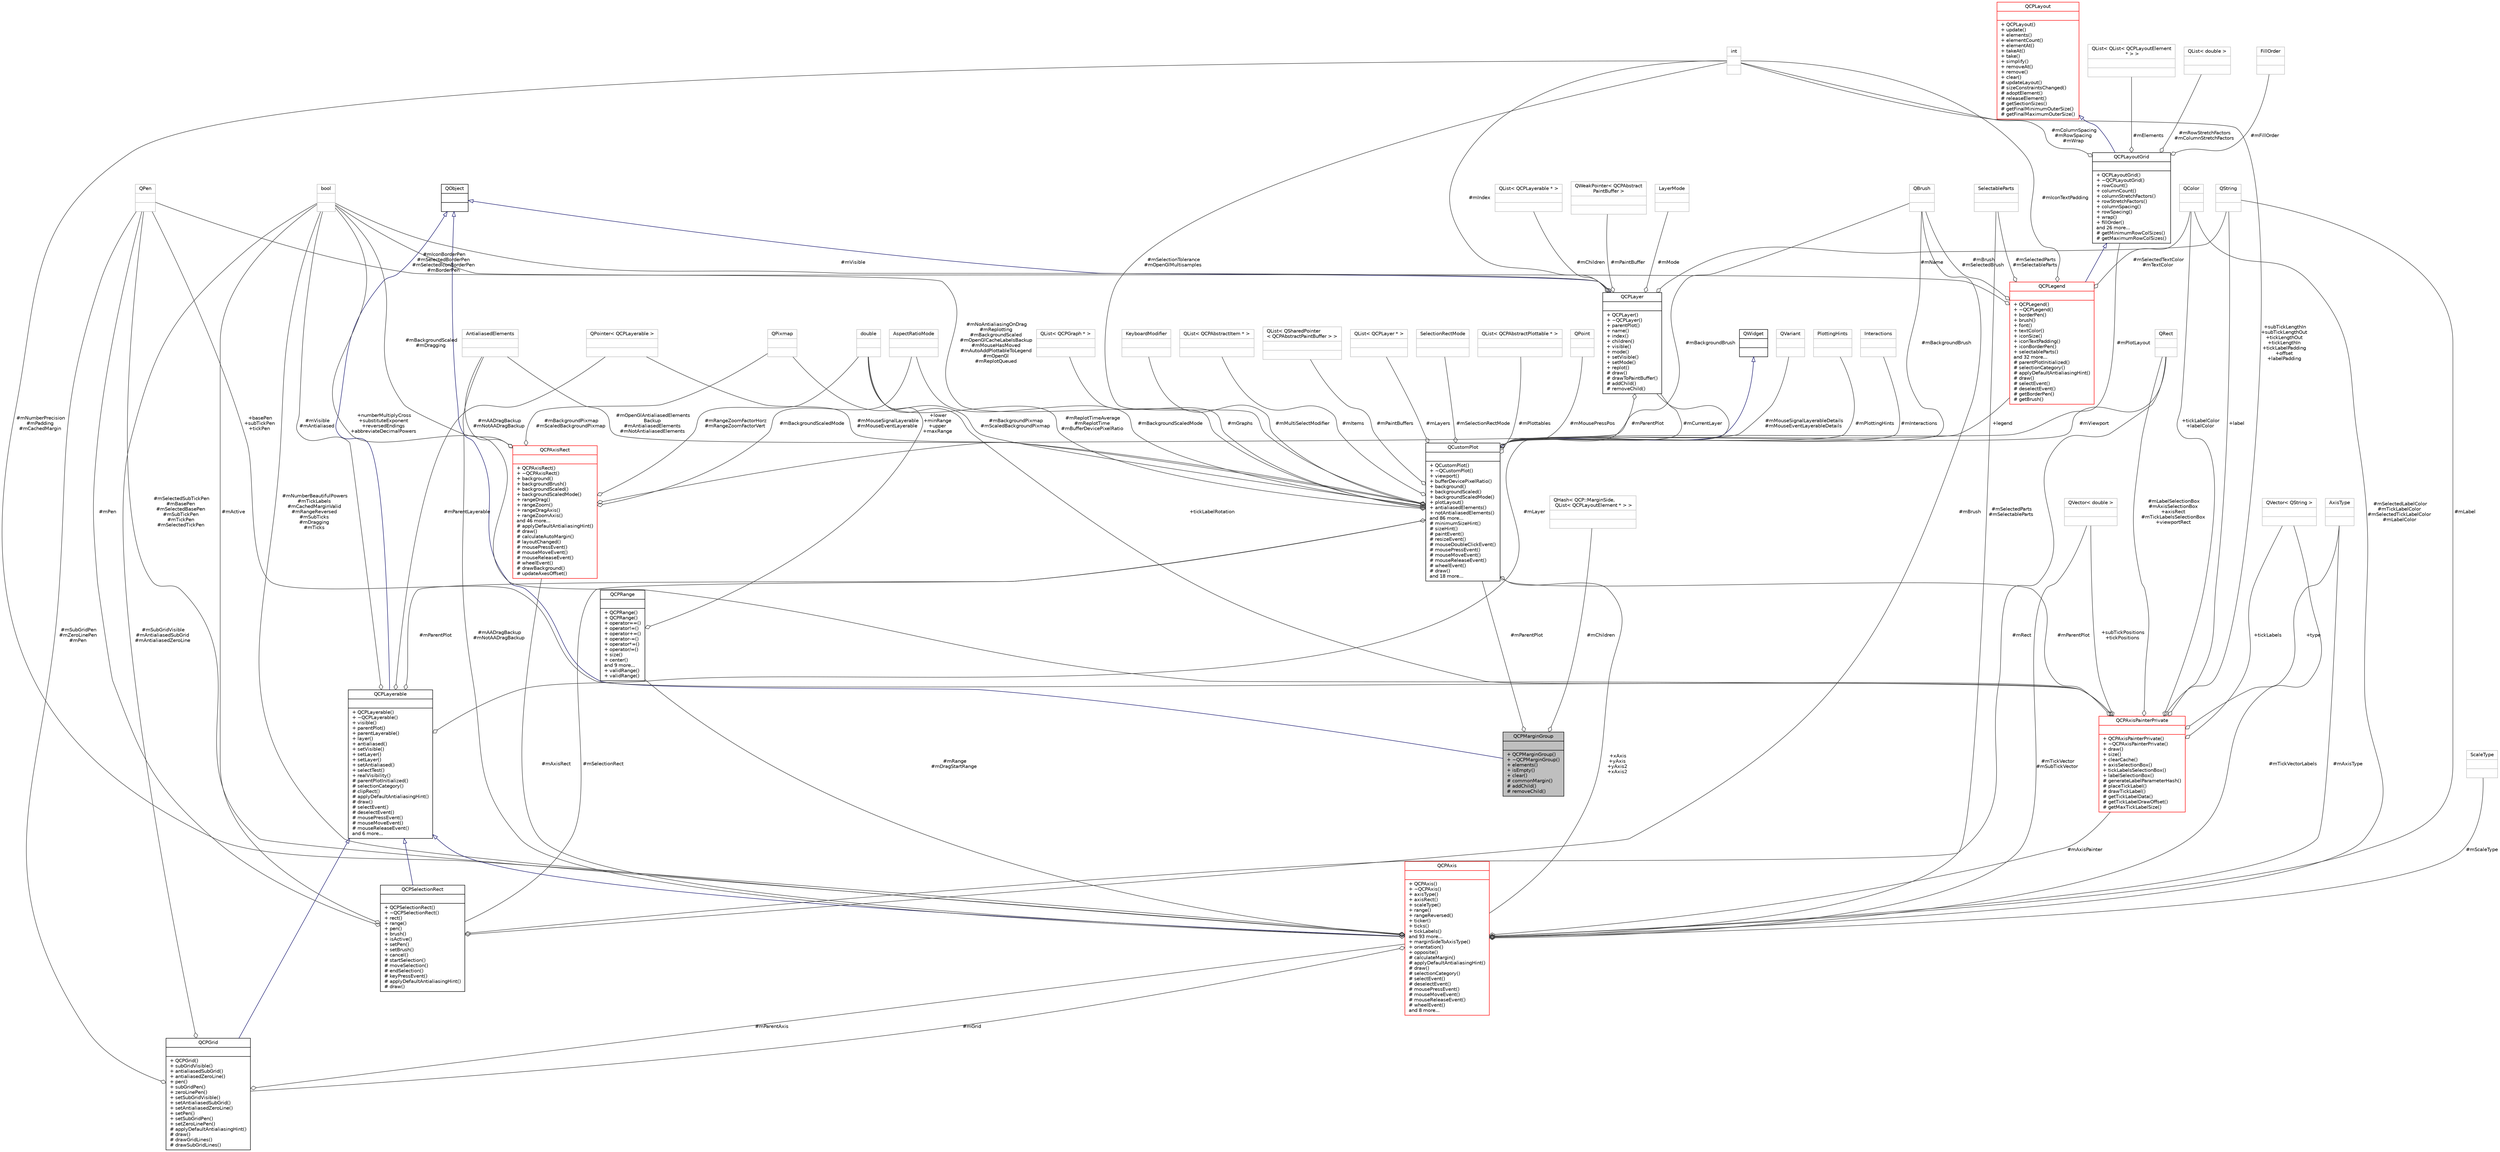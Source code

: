 digraph "QCPMarginGroup"
{
 // LATEX_PDF_SIZE
  edge [fontname="Helvetica",fontsize="10",labelfontname="Helvetica",labelfontsize="10"];
  node [fontname="Helvetica",fontsize="10",shape=record];
  Node1 [label="{QCPMarginGroup\n||+ QCPMarginGroup()\l+ ~QCPMarginGroup()\l+ elements()\l+ isEmpty()\l+ clear()\l# commonMargin()\l# addChild()\l# removeChild()\l}",height=0.2,width=0.4,color="black", fillcolor="grey75", style="filled", fontcolor="black",tooltip="A margin group allows synchronization of margin sides if working with multiple layout elements."];
  Node2 -> Node1 [dir="back",color="midnightblue",fontsize="10",style="solid",arrowtail="onormal",fontname="Helvetica"];
  Node2 [label="{QObject\n||}",height=0.2,width=0.4,color="black", fillcolor="white", style="filled",URL="$classQObject.html",tooltip=" "];
  Node3 -> Node1 [color="grey25",fontsize="10",style="solid",label=" #mParentPlot" ,arrowhead="odiamond",fontname="Helvetica"];
  Node3 [label="{QCustomPlot\n||+ QCustomPlot()\l+ ~QCustomPlot()\l+ viewport()\l+ bufferDevicePixelRatio()\l+ background()\l+ backgroundScaled()\l+ backgroundScaledMode()\l+ plotLayout()\l+ antialiasedElements()\l+ notAntialiasedElements()\land 86 more...\l# minimumSizeHint()\l# sizeHint()\l# paintEvent()\l# resizeEvent()\l# mouseDoubleClickEvent()\l# mousePressEvent()\l# mouseMoveEvent()\l# mouseReleaseEvent()\l# wheelEvent()\l# draw()\land 18 more...\l}",height=0.2,width=0.4,color="black", fillcolor="white", style="filled",URL="$classQCustomPlot.html",tooltip="The central class of the library. This is the QWidget which displays the plot and interacts with the ..."];
  Node4 -> Node3 [dir="back",color="midnightblue",fontsize="10",style="solid",arrowtail="onormal",fontname="Helvetica"];
  Node4 [label="{QWidget\n||}",height=0.2,width=0.4,color="black", fillcolor="white", style="filled",URL="$classQWidget.html",tooltip=" "];
  Node5 -> Node3 [color="grey25",fontsize="10",style="solid",label=" #mCurrentLayer" ,arrowhead="odiamond",fontname="Helvetica"];
  Node5 [label="{QCPLayer\n||+ QCPLayer()\l+ ~QCPLayer()\l+ parentPlot()\l+ name()\l+ index()\l+ children()\l+ visible()\l+ mode()\l+ setVisible()\l+ setMode()\l+ replot()\l# draw()\l# drawToPaintBuffer()\l# addChild()\l# removeChild()\l}",height=0.2,width=0.4,color="black", fillcolor="white", style="filled",URL="$classQCPLayer.html",tooltip="A layer that may contain objects, to control the rendering order."];
  Node2 -> Node5 [dir="back",color="midnightblue",fontsize="10",style="solid",arrowtail="onormal",fontname="Helvetica"];
  Node6 -> Node5 [color="grey25",fontsize="10",style="solid",label=" #mName" ,arrowhead="odiamond",fontname="Helvetica"];
  Node6 [label="{QString\n||}",height=0.2,width=0.4,color="grey75", fillcolor="white", style="filled",tooltip=" "];
  Node7 -> Node5 [color="grey25",fontsize="10",style="solid",label=" #mIndex" ,arrowhead="odiamond",fontname="Helvetica"];
  Node7 [label="{int\n||}",height=0.2,width=0.4,color="grey75", fillcolor="white", style="filled",tooltip=" "];
  Node8 -> Node5 [color="grey25",fontsize="10",style="solid",label=" #mPaintBuffer" ,arrowhead="odiamond",fontname="Helvetica"];
  Node8 [label="{QWeakPointer\< QCPAbstract\lPaintBuffer \>\n||}",height=0.2,width=0.4,color="grey75", fillcolor="white", style="filled",tooltip=" "];
  Node9 -> Node5 [color="grey25",fontsize="10",style="solid",label=" #mVisible" ,arrowhead="odiamond",fontname="Helvetica"];
  Node9 [label="{bool\n||}",height=0.2,width=0.4,color="grey75", fillcolor="white", style="filled",tooltip=" "];
  Node3 -> Node5 [color="grey25",fontsize="10",style="solid",label=" #mParentPlot" ,arrowhead="odiamond",fontname="Helvetica"];
  Node10 -> Node5 [color="grey25",fontsize="10",style="solid",label=" #mMode" ,arrowhead="odiamond",fontname="Helvetica"];
  Node10 [label="{LayerMode\n||}",height=0.2,width=0.4,color="grey75", fillcolor="white", style="filled",tooltip=" "];
  Node11 -> Node5 [color="grey25",fontsize="10",style="solid",label=" #mChildren" ,arrowhead="odiamond",fontname="Helvetica"];
  Node11 [label="{QList\< QCPLayerable * \>\n||}",height=0.2,width=0.4,color="grey75", fillcolor="white", style="filled",tooltip=" "];
  Node12 -> Node3 [color="grey25",fontsize="10",style="solid",label=" #mPlotLayout" ,arrowhead="odiamond",fontname="Helvetica"];
  Node12 [label="{QCPLayoutGrid\n||+ QCPLayoutGrid()\l+ ~QCPLayoutGrid()\l+ rowCount()\l+ columnCount()\l+ columnStretchFactors()\l+ rowStretchFactors()\l+ columnSpacing()\l+ rowSpacing()\l+ wrap()\l+ fillOrder()\land 26 more...\l# getMinimumRowColSizes()\l# getMaximumRowColSizes()\l}",height=0.2,width=0.4,color="black", fillcolor="white", style="filled",URL="$classQCPLayoutGrid.html",tooltip="A layout that arranges child elements in a grid."];
  Node13 -> Node12 [dir="back",color="midnightblue",fontsize="10",style="solid",arrowtail="onormal",fontname="Helvetica"];
  Node13 [label="{QCPLayout\n||+ QCPLayout()\l+ update()\l+ elements()\l+ elementCount()\l+ elementAt()\l+ takeAt()\l+ take()\l+ simplify()\l+ removeAt()\l+ remove()\l+ clear()\l# updateLayout()\l# sizeConstraintsChanged()\l# adoptElement()\l# releaseElement()\l# getSectionSizes()\l# getFinalMinimumOuterSize()\l# getFinalMaximumOuterSize()\l}",height=0.2,width=0.4,color="red", fillcolor="white", style="filled",URL="$classQCPLayout.html",tooltip="The abstract base class for layouts."];
  Node23 -> Node12 [color="grey25",fontsize="10",style="solid",label=" #mElements" ,arrowhead="odiamond",fontname="Helvetica"];
  Node23 [label="{QList\< QList\< QCPLayoutElement\l * \> \>\n||}",height=0.2,width=0.4,color="grey75", fillcolor="white", style="filled",tooltip=" "];
  Node24 -> Node12 [color="grey25",fontsize="10",style="solid",label=" #mRowStretchFactors\n#mColumnStretchFactors" ,arrowhead="odiamond",fontname="Helvetica"];
  Node24 [label="{QList\< double \>\n||}",height=0.2,width=0.4,color="grey75", fillcolor="white", style="filled",tooltip=" "];
  Node7 -> Node12 [color="grey25",fontsize="10",style="solid",label=" #mColumnSpacing\n#mRowSpacing\n#mWrap" ,arrowhead="odiamond",fontname="Helvetica"];
  Node25 -> Node12 [color="grey25",fontsize="10",style="solid",label=" #mFillOrder" ,arrowhead="odiamond",fontname="Helvetica"];
  Node25 [label="{FillOrder\n||}",height=0.2,width=0.4,color="grey75", fillcolor="white", style="filled",tooltip=" "];
  Node26 -> Node3 [color="grey25",fontsize="10",style="solid",label=" #mMouseSignalLayerableDetails\n#mMouseEventLayerableDetails" ,arrowhead="odiamond",fontname="Helvetica"];
  Node26 [label="{QVariant\n||}",height=0.2,width=0.4,color="grey75", fillcolor="white", style="filled",tooltip=" "];
  Node27 -> Node3 [color="grey25",fontsize="10",style="solid",label=" #mPlottingHints" ,arrowhead="odiamond",fontname="Helvetica"];
  Node27 [label="{PlottingHints\n||}",height=0.2,width=0.4,color="grey75", fillcolor="white", style="filled",tooltip=" "];
  Node28 -> Node3 [color="grey25",fontsize="10",style="solid",label=" #mInteractions" ,arrowhead="odiamond",fontname="Helvetica"];
  Node28 [label="{Interactions\n||}",height=0.2,width=0.4,color="grey75", fillcolor="white", style="filled",tooltip=" "];
  Node29 -> Node3 [color="grey25",fontsize="10",style="solid",label=" #mReplotTimeAverage\n#mReplotTime\n#mBufferDevicePixelRatio" ,arrowhead="odiamond",fontname="Helvetica"];
  Node29 [label="{double\n||}",height=0.2,width=0.4,color="grey75", fillcolor="white", style="filled",tooltip=" "];
  Node30 -> Node3 [color="grey25",fontsize="10",style="solid",label=" #mSelectionRect" ,arrowhead="odiamond",fontname="Helvetica"];
  Node30 [label="{QCPSelectionRect\n||+ QCPSelectionRect()\l+ ~QCPSelectionRect()\l+ rect()\l+ range()\l+ pen()\l+ brush()\l+ isActive()\l+ setPen()\l+ setBrush()\l+ cancel()\l# startSelection()\l# moveSelection()\l# endSelection()\l# keyPressEvent()\l# applyDefaultAntialiasingHint()\l# draw()\l}",height=0.2,width=0.4,color="black", fillcolor="white", style="filled",URL="$classQCPSelectionRect.html",tooltip="Provides rect/rubber-band data selection and range zoom interaction."];
  Node15 -> Node30 [dir="back",color="midnightblue",fontsize="10",style="solid",arrowtail="onormal",fontname="Helvetica"];
  Node15 [label="{QCPLayerable\n||+ QCPLayerable()\l+ ~QCPLayerable()\l+ visible()\l+ parentPlot()\l+ parentLayerable()\l+ layer()\l+ antialiased()\l+ setVisible()\l+ setLayer()\l+ setLayer()\l+ setAntialiased()\l+ selectTest()\l+ realVisibility()\l# parentPlotInitialized()\l# selectionCategory()\l# clipRect()\l# applyDefaultAntialiasingHint()\l# draw()\l# selectEvent()\l# deselectEvent()\l# mousePressEvent()\l# mouseMoveEvent()\l# mouseReleaseEvent()\land 6 more...\l}",height=0.2,width=0.4,color="black", fillcolor="white", style="filled",URL="$classQCPLayerable.html",tooltip="Base class for all drawable objects."];
  Node2 -> Node15 [dir="back",color="midnightblue",fontsize="10",style="solid",arrowtail="onormal",fontname="Helvetica"];
  Node5 -> Node15 [color="grey25",fontsize="10",style="solid",label=" #mLayer" ,arrowhead="odiamond",fontname="Helvetica"];
  Node16 -> Node15 [color="grey25",fontsize="10",style="solid",label=" #mParentLayerable" ,arrowhead="odiamond",fontname="Helvetica"];
  Node16 [label="{QPointer\< QCPLayerable \>\n||}",height=0.2,width=0.4,color="grey75", fillcolor="white", style="filled",tooltip=" "];
  Node9 -> Node15 [color="grey25",fontsize="10",style="solid",label=" #mVisible\n#mAntialiased" ,arrowhead="odiamond",fontname="Helvetica"];
  Node3 -> Node15 [color="grey25",fontsize="10",style="solid",label=" #mParentPlot" ,arrowhead="odiamond",fontname="Helvetica"];
  Node31 -> Node30 [color="grey25",fontsize="10",style="solid",label=" #mPen" ,arrowhead="odiamond",fontname="Helvetica"];
  Node31 [label="{QPen\n||}",height=0.2,width=0.4,color="grey75", fillcolor="white", style="filled",tooltip=" "];
  Node9 -> Node30 [color="grey25",fontsize="10",style="solid",label=" #mActive" ,arrowhead="odiamond",fontname="Helvetica"];
  Node32 -> Node30 [color="grey25",fontsize="10",style="solid",label=" #mBrush" ,arrowhead="odiamond",fontname="Helvetica"];
  Node32 [label="{QBrush\n||}",height=0.2,width=0.4,color="grey75", fillcolor="white", style="filled",tooltip=" "];
  Node21 -> Node30 [color="grey25",fontsize="10",style="solid",label=" #mRect" ,arrowhead="odiamond",fontname="Helvetica"];
  Node21 [label="{QRect\n||}",height=0.2,width=0.4,color="grey75", fillcolor="white", style="filled",tooltip=" "];
  Node33 -> Node3 [color="grey25",fontsize="10",style="solid",label=" #mGraphs" ,arrowhead="odiamond",fontname="Helvetica"];
  Node33 [label="{QList\< QCPGraph * \>\n||}",height=0.2,width=0.4,color="grey75", fillcolor="white", style="filled",tooltip=" "];
  Node34 -> Node3 [color="grey25",fontsize="10",style="solid",label=" #mMultiSelectModifier" ,arrowhead="odiamond",fontname="Helvetica"];
  Node34 [label="{KeyboardModifier\n||}",height=0.2,width=0.4,color="grey75", fillcolor="white", style="filled",tooltip=" "];
  Node35 -> Node3 [color="grey25",fontsize="10",style="solid",label=" #mItems" ,arrowhead="odiamond",fontname="Helvetica"];
  Node35 [label="{QList\< QCPAbstractItem * \>\n||}",height=0.2,width=0.4,color="grey75", fillcolor="white", style="filled",tooltip=" "];
  Node36 -> Node3 [color="grey25",fontsize="10",style="solid",label=" #mPaintBuffers" ,arrowhead="odiamond",fontname="Helvetica"];
  Node36 [label="{QList\< QSharedPointer\l\< QCPAbstractPaintBuffer \> \>\n||}",height=0.2,width=0.4,color="grey75", fillcolor="white", style="filled",tooltip=" "];
  Node37 -> Node3 [color="grey25",fontsize="10",style="solid",label=" +xAxis\n+yAxis\n+yAxis2\n+xAxis2" ,arrowhead="odiamond",fontname="Helvetica"];
  Node37 [label="{QCPAxis\n||+ QCPAxis()\l+ ~QCPAxis()\l+ axisType()\l+ axisRect()\l+ scaleType()\l+ range()\l+ rangeReversed()\l+ ticker()\l+ ticks()\l+ tickLabels()\land 93 more...\l+ marginSideToAxisType()\l+ orientation()\l+ opposite()\l# calculateMargin()\l# applyDefaultAntialiasingHint()\l# draw()\l# selectionCategory()\l# selectEvent()\l# deselectEvent()\l# mousePressEvent()\l# mouseMoveEvent()\l# mouseReleaseEvent()\l# wheelEvent()\land 8 more...\l}",height=0.2,width=0.4,color="red", fillcolor="white", style="filled",URL="$classQCPAxis.html",tooltip="Manages a single axis inside a QCustomPlot."];
  Node15 -> Node37 [dir="back",color="midnightblue",fontsize="10",style="solid",arrowtail="onormal",fontname="Helvetica"];
  Node38 -> Node37 [color="grey25",fontsize="10",style="solid",label=" #mScaleType" ,arrowhead="odiamond",fontname="Helvetica"];
  Node38 [label="{ScaleType\n||}",height=0.2,width=0.4,color="grey75", fillcolor="white", style="filled",tooltip=" "];
  Node39 -> Node37 [color="grey25",fontsize="10",style="solid",label=" #mSelectedParts\n#mSelectableParts" ,arrowhead="odiamond",fontname="Helvetica"];
  Node39 [label="{SelectableParts\n||}",height=0.2,width=0.4,color="grey75", fillcolor="white", style="filled",tooltip=" "];
  Node40 -> Node37 [color="grey25",fontsize="10",style="solid",label=" #mTickVectorLabels" ,arrowhead="odiamond",fontname="Helvetica"];
  Node40 [label="{QVector\< QString \>\n||}",height=0.2,width=0.4,color="grey75", fillcolor="white", style="filled",tooltip=" "];
  Node41 -> Node37 [color="grey25",fontsize="10",style="solid",label=" #mRange\n#mDragStartRange" ,arrowhead="odiamond",fontname="Helvetica"];
  Node41 [label="{QCPRange\n||+ QCPRange()\l+ QCPRange()\l+ operator==()\l+ operator!=()\l+ operator+=()\l+ operator-=()\l+ operator*=()\l+ operator/=()\l+ size()\l+ center()\land 9 more...\l+ validRange()\l+ validRange()\l}",height=0.2,width=0.4,color="black", fillcolor="white", style="filled",URL="$classQCPRange.html",tooltip="Represents the range an axis is encompassing."];
  Node29 -> Node41 [color="grey25",fontsize="10",style="solid",label=" +lower\n+minRange\n+upper\n+maxRange" ,arrowhead="odiamond",fontname="Helvetica"];
  Node42 -> Node37 [color="grey25",fontsize="10",style="solid",label=" #mSelectedLabelColor\n#mTickLabelColor\n#mSelectedTickLabelColor\n#mLabelColor" ,arrowhead="odiamond",fontname="Helvetica"];
  Node42 [label="{QColor\n||}",height=0.2,width=0.4,color="grey75", fillcolor="white", style="filled",tooltip=" "];
  Node43 -> Node37 [color="grey25",fontsize="10",style="solid",label=" #mAxisPainter" ,arrowhead="odiamond",fontname="Helvetica"];
  Node43 [label="{QCPAxisPainterPrivate\n||+ QCPAxisPainterPrivate()\l+ ~QCPAxisPainterPrivate()\l+ draw()\l+ size()\l+ clearCache()\l+ axisSelectionBox()\l+ tickLabelsSelectionBox()\l+ labelSelectionBox()\l# generateLabelParameterHash()\l# placeTickLabel()\l# drawTickLabel()\l# getTickLabelData()\l# getTickLabelDrawOffset()\l# getMaxTickLabelSize()\l}",height=0.2,width=0.4,color="red", fillcolor="white", style="filled",URL="$classQCPAxisPainterPrivate.html",tooltip=" "];
  Node40 -> Node43 [color="grey25",fontsize="10",style="solid",label=" +tickLabels" ,arrowhead="odiamond",fontname="Helvetica"];
  Node29 -> Node43 [color="grey25",fontsize="10",style="solid",label=" +tickLabelRotation" ,arrowhead="odiamond",fontname="Helvetica"];
  Node46 -> Node43 [color="grey25",fontsize="10",style="solid",label=" +type" ,arrowhead="odiamond",fontname="Helvetica"];
  Node46 [label="{AxisType\n||}",height=0.2,width=0.4,color="grey75", fillcolor="white", style="filled",tooltip=" "];
  Node42 -> Node43 [color="grey25",fontsize="10",style="solid",label=" +tickLabelColor\n+labelColor" ,arrowhead="odiamond",fontname="Helvetica"];
  Node6 -> Node43 [color="grey25",fontsize="10",style="solid",label=" +label" ,arrowhead="odiamond",fontname="Helvetica"];
  Node48 -> Node43 [color="grey25",fontsize="10",style="solid",label=" +subTickPositions\n+tickPositions" ,arrowhead="odiamond",fontname="Helvetica"];
  Node48 [label="{QVector\< double \>\n||}",height=0.2,width=0.4,color="grey75", fillcolor="white", style="filled",tooltip=" "];
  Node31 -> Node43 [color="grey25",fontsize="10",style="solid",label=" +basePen\n+subTickPen\n+tickPen" ,arrowhead="odiamond",fontname="Helvetica"];
  Node7 -> Node43 [color="grey25",fontsize="10",style="solid",label=" +subTickLengthIn\n+subTickLengthOut\n+tickLengthOut\n+tickLengthIn\n+tickLabelPadding\n+offset\n+labelPadding" ,arrowhead="odiamond",fontname="Helvetica"];
  Node9 -> Node43 [color="grey25",fontsize="10",style="solid",label=" +numberMultiplyCross\n+substituteExponent\n+reversedEndings\n+abbreviateDecimalPowers" ,arrowhead="odiamond",fontname="Helvetica"];
  Node3 -> Node43 [color="grey25",fontsize="10",style="solid",label=" #mParentPlot" ,arrowhead="odiamond",fontname="Helvetica"];
  Node21 -> Node43 [color="grey25",fontsize="10",style="solid",label=" #mLabelSelectionBox\n#mAxisSelectionBox\n+axisRect\n#mTickLabelsSelectionBox\n+viewportRect" ,arrowhead="odiamond",fontname="Helvetica"];
  Node6 -> Node37 [color="grey25",fontsize="10",style="solid",label=" #mLabel" ,arrowhead="odiamond",fontname="Helvetica"];
  Node48 -> Node37 [color="grey25",fontsize="10",style="solid",label=" #mTickVector\n#mSubTickVector" ,arrowhead="odiamond",fontname="Helvetica"];
  Node52 -> Node37 [color="grey25",fontsize="10",style="solid",label=" #mGrid" ,arrowhead="odiamond",fontname="Helvetica"];
  Node52 [label="{QCPGrid\n||+ QCPGrid()\l+ subGridVisible()\l+ antialiasedSubGrid()\l+ antialiasedZeroLine()\l+ pen()\l+ subGridPen()\l+ zeroLinePen()\l+ setSubGridVisible()\l+ setAntialiasedSubGrid()\l+ setAntialiasedZeroLine()\l+ setPen()\l+ setSubGridPen()\l+ setZeroLinePen()\l# applyDefaultAntialiasingHint()\l# draw()\l# drawGridLines()\l# drawSubGridLines()\l}",height=0.2,width=0.4,color="black", fillcolor="white", style="filled",URL="$classQCPGrid.html",tooltip="Responsible for drawing the grid of a QCPAxis."];
  Node15 -> Node52 [dir="back",color="midnightblue",fontsize="10",style="solid",arrowtail="onormal",fontname="Helvetica"];
  Node37 -> Node52 [color="grey25",fontsize="10",style="solid",label=" #mParentAxis" ,arrowhead="odiamond",fontname="Helvetica"];
  Node31 -> Node52 [color="grey25",fontsize="10",style="solid",label=" #mSubGridPen\n#mZeroLinePen\n#mPen" ,arrowhead="odiamond",fontname="Helvetica"];
  Node9 -> Node52 [color="grey25",fontsize="10",style="solid",label=" #mSubGridVisible\n#mAntialiasedSubGrid\n#mAntialiasedZeroLine" ,arrowhead="odiamond",fontname="Helvetica"];
  Node53 -> Node37 [color="grey25",fontsize="10",style="solid",label=" #mAxisRect" ,arrowhead="odiamond",fontname="Helvetica"];
  Node53 [label="{QCPAxisRect\n||+ QCPAxisRect()\l+ ~QCPAxisRect()\l+ background()\l+ backgroundBrush()\l+ backgroundScaled()\l+ backgroundScaledMode()\l+ rangeDrag()\l+ rangeZoom()\l+ rangeDragAxis()\l+ rangeZoomAxis()\land 46 more...\l# applyDefaultAntialiasingHint()\l# draw()\l# calculateAutoMargin()\l# layoutChanged()\l# mousePressEvent()\l# mouseMoveEvent()\l# mouseReleaseEvent()\l# wheelEvent()\l# drawBackground()\l# updateAxesOffset()\l}",height=0.2,width=0.4,color="red", fillcolor="white", style="filled",URL="$classQCPAxisRect.html",tooltip="Holds multiple axes and arranges them in a rectangular shape."];
  Node29 -> Node53 [color="grey25",fontsize="10",style="solid",label=" #mRangeZoomFactorHorz\n#mRangeZoomFactorVert" ,arrowhead="odiamond",fontname="Helvetica"];
  Node61 -> Node53 [color="grey25",fontsize="10",style="solid",label=" #mBackgroundPixmap\n#mScaledBackgroundPixmap" ,arrowhead="odiamond",fontname="Helvetica"];
  Node61 [label="{QPixmap\n||}",height=0.2,width=0.4,color="grey75", fillcolor="white", style="filled",tooltip=" "];
  Node9 -> Node53 [color="grey25",fontsize="10",style="solid",label=" #mBackgroundScaled\n#mDragging" ,arrowhead="odiamond",fontname="Helvetica"];
  Node62 -> Node53 [color="grey25",fontsize="10",style="solid",label=" #mAADragBackup\n#mNotAADragBackup" ,arrowhead="odiamond",fontname="Helvetica"];
  Node62 [label="{AntialiasedElements\n||}",height=0.2,width=0.4,color="grey75", fillcolor="white", style="filled",tooltip=" "];
  Node32 -> Node53 [color="grey25",fontsize="10",style="solid",label=" #mBackgroundBrush" ,arrowhead="odiamond",fontname="Helvetica"];
  Node64 -> Node53 [color="grey25",fontsize="10",style="solid",label=" #mBackgroundScaledMode" ,arrowhead="odiamond",fontname="Helvetica"];
  Node64 [label="{AspectRatioMode\n||}",height=0.2,width=0.4,color="grey75", fillcolor="white", style="filled",tooltip=" "];
  Node46 -> Node37 [color="grey25",fontsize="10",style="solid",label=" #mAxisType" ,arrowhead="odiamond",fontname="Helvetica"];
  Node31 -> Node37 [color="grey25",fontsize="10",style="solid",label=" #mSelectedSubTickPen\n#mBasePen\n#mSelectedBasePen\n#mSubTickPen\n#mTickPen\n#mSelectedTickPen" ,arrowhead="odiamond",fontname="Helvetica"];
  Node7 -> Node37 [color="grey25",fontsize="10",style="solid",label=" #mNumberPrecision\n#mPadding\n#mCachedMargin" ,arrowhead="odiamond",fontname="Helvetica"];
  Node9 -> Node37 [color="grey25",fontsize="10",style="solid",label=" #mNumberBeautifulPowers\n#mTickLabels\n#mCachedMarginValid\n#mRangeReversed\n#mSubTicks\n#mDragging\n#mTicks" ,arrowhead="odiamond",fontname="Helvetica"];
  Node62 -> Node37 [color="grey25",fontsize="10",style="solid",label=" #mAADragBackup\n#mNotAADragBackup" ,arrowhead="odiamond",fontname="Helvetica"];
  Node69 -> Node3 [color="grey25",fontsize="10",style="solid",label=" #mLayers" ,arrowhead="odiamond",fontname="Helvetica"];
  Node69 [label="{QList\< QCPLayer * \>\n||}",height=0.2,width=0.4,color="grey75", fillcolor="white", style="filled",tooltip=" "];
  Node70 -> Node3 [color="grey25",fontsize="10",style="solid",label=" #mSelectionRectMode" ,arrowhead="odiamond",fontname="Helvetica"];
  Node70 [label="{SelectionRectMode\n||}",height=0.2,width=0.4,color="grey75", fillcolor="white", style="filled",tooltip=" "];
  Node61 -> Node3 [color="grey25",fontsize="10",style="solid",label=" #mBackgroundPixmap\n#mScaledBackgroundPixmap" ,arrowhead="odiamond",fontname="Helvetica"];
  Node16 -> Node3 [color="grey25",fontsize="10",style="solid",label=" #mMouseSignalLayerable\n#mMouseEventLayerable" ,arrowhead="odiamond",fontname="Helvetica"];
  Node7 -> Node3 [color="grey25",fontsize="10",style="solid",label=" #mSelectionTolerance\n#mOpenGlMultisamples" ,arrowhead="odiamond",fontname="Helvetica"];
  Node71 -> Node3 [color="grey25",fontsize="10",style="solid",label=" #mPlottables" ,arrowhead="odiamond",fontname="Helvetica"];
  Node71 [label="{QList\< QCPAbstractPlottable * \>\n||}",height=0.2,width=0.4,color="grey75", fillcolor="white", style="filled",tooltip=" "];
  Node9 -> Node3 [color="grey25",fontsize="10",style="solid",label=" #mNoAntialiasingOnDrag\n#mReplotting\n#mBackgroundScaled\n#mOpenGlCacheLabelsBackup\n#mMouseHasMoved\n#mAutoAddPlottableToLegend\n#mOpenGl\n#mReplotQueued" ,arrowhead="odiamond",fontname="Helvetica"];
  Node32 -> Node3 [color="grey25",fontsize="10",style="solid",label=" #mBackgroundBrush" ,arrowhead="odiamond",fontname="Helvetica"];
  Node62 -> Node3 [color="grey25",fontsize="10",style="solid",label=" #mOpenGlAntialiasedElements\lBackup\n#mAntialiasedElements\n#mNotAntialiasedElements" ,arrowhead="odiamond",fontname="Helvetica"];
  Node72 -> Node3 [color="grey25",fontsize="10",style="solid",label=" +legend" ,arrowhead="odiamond",fontname="Helvetica"];
  Node72 [label="{QCPLegend\n||+ QCPLegend()\l+ ~QCPLegend()\l+ borderPen()\l+ brush()\l+ font()\l+ textColor()\l+ iconSize()\l+ iconTextPadding()\l+ iconBorderPen()\l+ selectableParts()\land 32 more...\l# parentPlotInitialized()\l# selectionCategory()\l# applyDefaultAntialiasingHint()\l# draw()\l# selectEvent()\l# deselectEvent()\l# getBorderPen()\l# getBrush()\l}",height=0.2,width=0.4,color="red", fillcolor="white", style="filled",URL="$classQCPLegend.html",tooltip="Manages a legend inside a QCustomPlot."];
  Node12 -> Node72 [dir="back",color="midnightblue",fontsize="10",style="solid",arrowtail="onormal",fontname="Helvetica"];
  Node39 -> Node72 [color="grey25",fontsize="10",style="solid",label=" #mSelectedParts\n#mSelectableParts" ,arrowhead="odiamond",fontname="Helvetica"];
  Node42 -> Node72 [color="grey25",fontsize="10",style="solid",label=" #mSelectedTextColor\n#mTextColor" ,arrowhead="odiamond",fontname="Helvetica"];
  Node31 -> Node72 [color="grey25",fontsize="10",style="solid",label=" #mIconBorderPen\n#mSelectedBorderPen\n#mSelectedIconBorderPen\n#mBorderPen" ,arrowhead="odiamond",fontname="Helvetica"];
  Node7 -> Node72 [color="grey25",fontsize="10",style="solid",label=" #mIconTextPadding" ,arrowhead="odiamond",fontname="Helvetica"];
  Node32 -> Node72 [color="grey25",fontsize="10",style="solid",label=" #mBrush\n#mSelectedBrush" ,arrowhead="odiamond",fontname="Helvetica"];
  Node64 -> Node3 [color="grey25",fontsize="10",style="solid",label=" #mBackgroundScaledMode" ,arrowhead="odiamond",fontname="Helvetica"];
  Node21 -> Node3 [color="grey25",fontsize="10",style="solid",label=" #mViewport" ,arrowhead="odiamond",fontname="Helvetica"];
  Node73 -> Node3 [color="grey25",fontsize="10",style="solid",label=" #mMousePressPos" ,arrowhead="odiamond",fontname="Helvetica"];
  Node73 [label="{QPoint\n||}",height=0.2,width=0.4,color="grey75", fillcolor="white", style="filled",tooltip=" "];
  Node74 -> Node1 [color="grey25",fontsize="10",style="solid",label=" #mChildren" ,arrowhead="odiamond",fontname="Helvetica"];
  Node74 [label="{QHash\< QCP::MarginSide,\l QList\< QCPLayoutElement * \> \>\n||}",height=0.2,width=0.4,color="grey75", fillcolor="white", style="filled",tooltip=" "];
}
